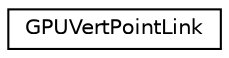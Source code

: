 digraph G
{
  edge [fontname="Helvetica",fontsize="10",labelfontname="Helvetica",labelfontsize="10"];
  node [fontname="Helvetica",fontsize="10",shape=record];
  rankdir=LR;
  Node1 [label="GPUVertPointLink",height=0.2,width=0.4,color="black", fillcolor="white", style="filled",URL="$d6/d46/structGPUVertPointLink.html"];
}
